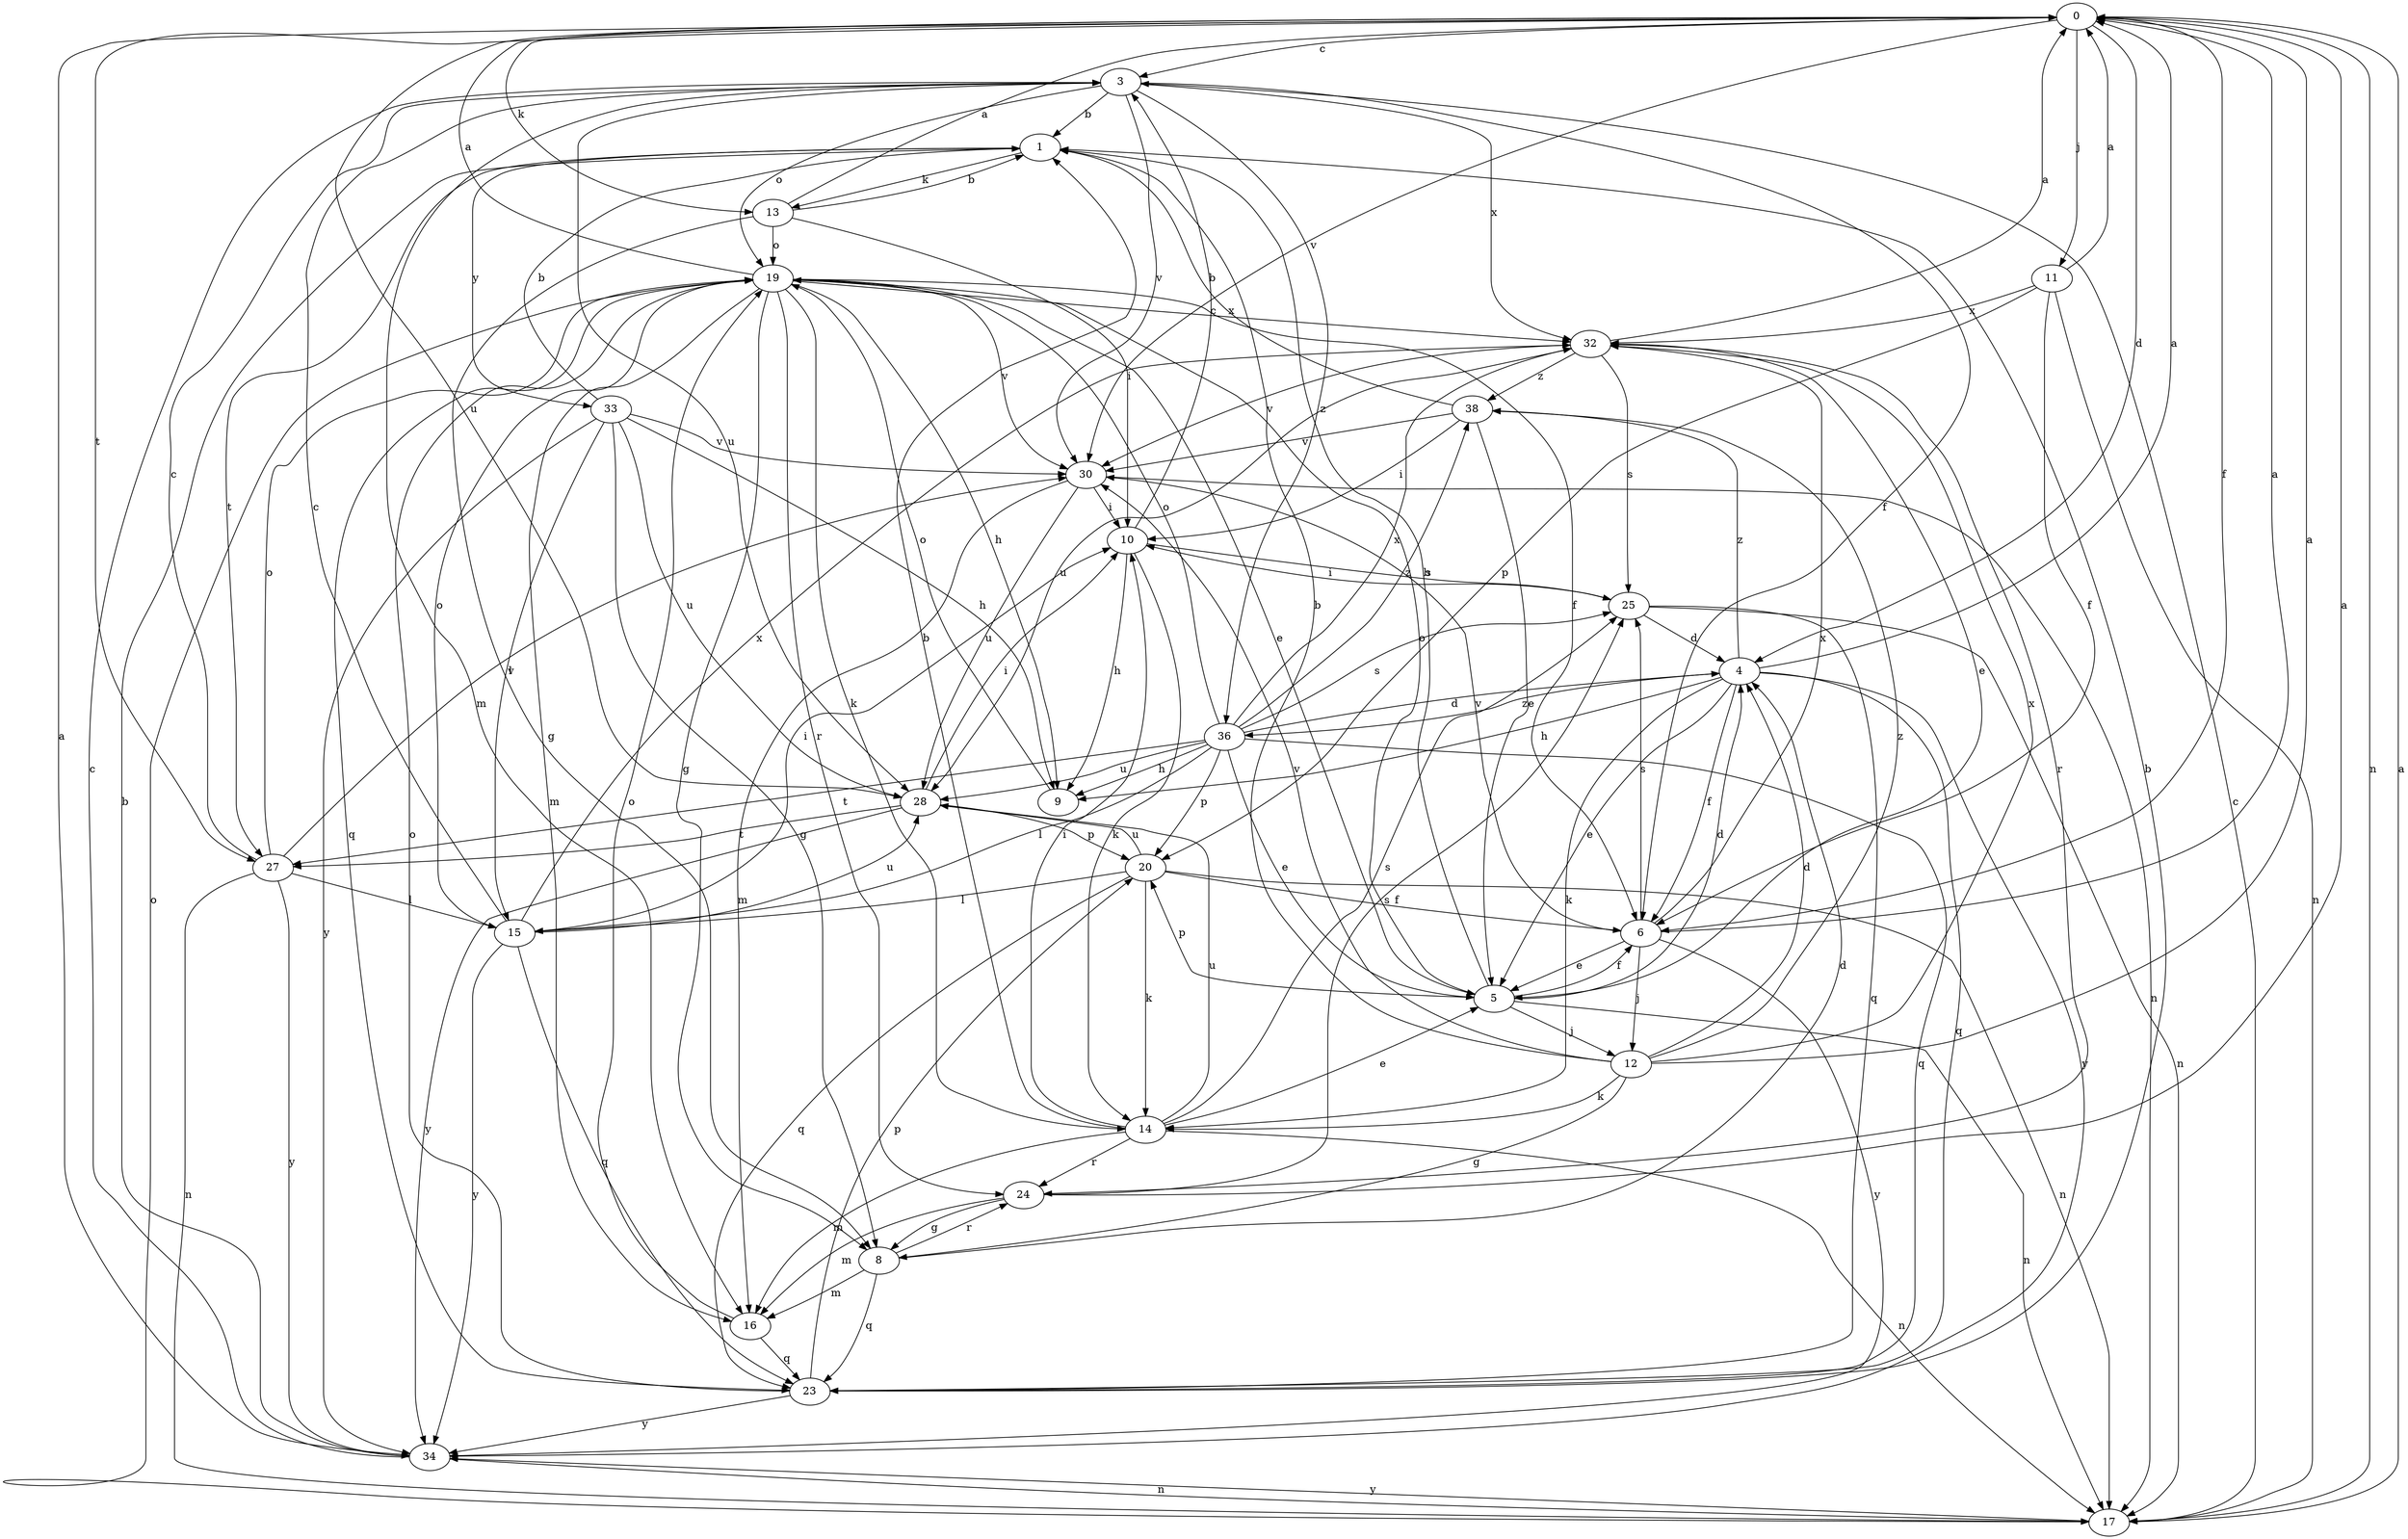 strict digraph  {
0;
1;
3;
4;
5;
6;
8;
9;
10;
11;
12;
13;
14;
15;
16;
17;
19;
20;
23;
24;
25;
27;
28;
30;
32;
33;
34;
36;
38;
0 -> 3  [label=c];
0 -> 4  [label=d];
0 -> 6  [label=f];
0 -> 11  [label=j];
0 -> 13  [label=k];
0 -> 17  [label=n];
0 -> 27  [label=t];
0 -> 28  [label=u];
0 -> 30  [label=v];
1 -> 13  [label=k];
1 -> 27  [label=t];
1 -> 33  [label=y];
3 -> 1  [label=b];
3 -> 6  [label=f];
3 -> 16  [label=m];
3 -> 19  [label=o];
3 -> 28  [label=u];
3 -> 30  [label=v];
3 -> 32  [label=x];
3 -> 36  [label=z];
4 -> 0  [label=a];
4 -> 5  [label=e];
4 -> 6  [label=f];
4 -> 9  [label=h];
4 -> 14  [label=k];
4 -> 23  [label=q];
4 -> 34  [label=y];
4 -> 36  [label=z];
4 -> 38  [label=z];
5 -> 1  [label=b];
5 -> 4  [label=d];
5 -> 6  [label=f];
5 -> 12  [label=j];
5 -> 17  [label=n];
5 -> 19  [label=o];
5 -> 20  [label=p];
6 -> 0  [label=a];
6 -> 5  [label=e];
6 -> 12  [label=j];
6 -> 25  [label=s];
6 -> 30  [label=v];
6 -> 32  [label=x];
6 -> 34  [label=y];
8 -> 4  [label=d];
8 -> 16  [label=m];
8 -> 23  [label=q];
8 -> 24  [label=r];
9 -> 19  [label=o];
10 -> 3  [label=c];
10 -> 9  [label=h];
10 -> 14  [label=k];
10 -> 25  [label=s];
11 -> 0  [label=a];
11 -> 6  [label=f];
11 -> 17  [label=n];
11 -> 20  [label=p];
11 -> 32  [label=x];
12 -> 0  [label=a];
12 -> 1  [label=b];
12 -> 4  [label=d];
12 -> 8  [label=g];
12 -> 14  [label=k];
12 -> 30  [label=v];
12 -> 32  [label=x];
12 -> 38  [label=z];
13 -> 0  [label=a];
13 -> 1  [label=b];
13 -> 8  [label=g];
13 -> 10  [label=i];
13 -> 19  [label=o];
14 -> 1  [label=b];
14 -> 5  [label=e];
14 -> 10  [label=i];
14 -> 16  [label=m];
14 -> 17  [label=n];
14 -> 24  [label=r];
14 -> 25  [label=s];
14 -> 28  [label=u];
15 -> 3  [label=c];
15 -> 10  [label=i];
15 -> 19  [label=o];
15 -> 23  [label=q];
15 -> 28  [label=u];
15 -> 32  [label=x];
15 -> 34  [label=y];
16 -> 19  [label=o];
16 -> 23  [label=q];
17 -> 0  [label=a];
17 -> 3  [label=c];
17 -> 19  [label=o];
17 -> 34  [label=y];
19 -> 0  [label=a];
19 -> 5  [label=e];
19 -> 6  [label=f];
19 -> 8  [label=g];
19 -> 9  [label=h];
19 -> 14  [label=k];
19 -> 16  [label=m];
19 -> 23  [label=q];
19 -> 24  [label=r];
19 -> 30  [label=v];
19 -> 32  [label=x];
20 -> 6  [label=f];
20 -> 14  [label=k];
20 -> 15  [label=l];
20 -> 17  [label=n];
20 -> 23  [label=q];
20 -> 28  [label=u];
23 -> 1  [label=b];
23 -> 19  [label=o];
23 -> 20  [label=p];
23 -> 34  [label=y];
24 -> 0  [label=a];
24 -> 8  [label=g];
24 -> 16  [label=m];
24 -> 25  [label=s];
25 -> 4  [label=d];
25 -> 10  [label=i];
25 -> 17  [label=n];
25 -> 23  [label=q];
27 -> 3  [label=c];
27 -> 15  [label=l];
27 -> 17  [label=n];
27 -> 19  [label=o];
27 -> 30  [label=v];
27 -> 34  [label=y];
28 -> 10  [label=i];
28 -> 20  [label=p];
28 -> 27  [label=t];
28 -> 34  [label=y];
30 -> 10  [label=i];
30 -> 16  [label=m];
30 -> 17  [label=n];
30 -> 28  [label=u];
32 -> 0  [label=a];
32 -> 5  [label=e];
32 -> 24  [label=r];
32 -> 25  [label=s];
32 -> 28  [label=u];
32 -> 30  [label=v];
32 -> 38  [label=z];
33 -> 1  [label=b];
33 -> 8  [label=g];
33 -> 9  [label=h];
33 -> 15  [label=l];
33 -> 28  [label=u];
33 -> 30  [label=v];
33 -> 34  [label=y];
34 -> 0  [label=a];
34 -> 1  [label=b];
34 -> 3  [label=c];
34 -> 17  [label=n];
36 -> 4  [label=d];
36 -> 5  [label=e];
36 -> 9  [label=h];
36 -> 15  [label=l];
36 -> 19  [label=o];
36 -> 20  [label=p];
36 -> 23  [label=q];
36 -> 25  [label=s];
36 -> 27  [label=t];
36 -> 28  [label=u];
36 -> 32  [label=x];
36 -> 38  [label=z];
38 -> 1  [label=b];
38 -> 5  [label=e];
38 -> 10  [label=i];
38 -> 30  [label=v];
}
